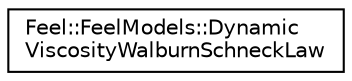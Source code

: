 digraph "Graphical Class Hierarchy"
{
 // LATEX_PDF_SIZE
  edge [fontname="Helvetica",fontsize="10",labelfontname="Helvetica",labelfontsize="10"];
  node [fontname="Helvetica",fontsize="10",shape=record];
  rankdir="LR";
  Node0 [label="Feel::FeelModels::Dynamic\lViscosityWalburnSchneckLaw",height=0.2,width=0.4,color="black", fillcolor="white", style="filled",URL="$structFeel_1_1FeelModels_1_1DynamicViscosityWalburnSchneckLaw.html",tooltip="Walburn-Schneck Law parameters."];
}
